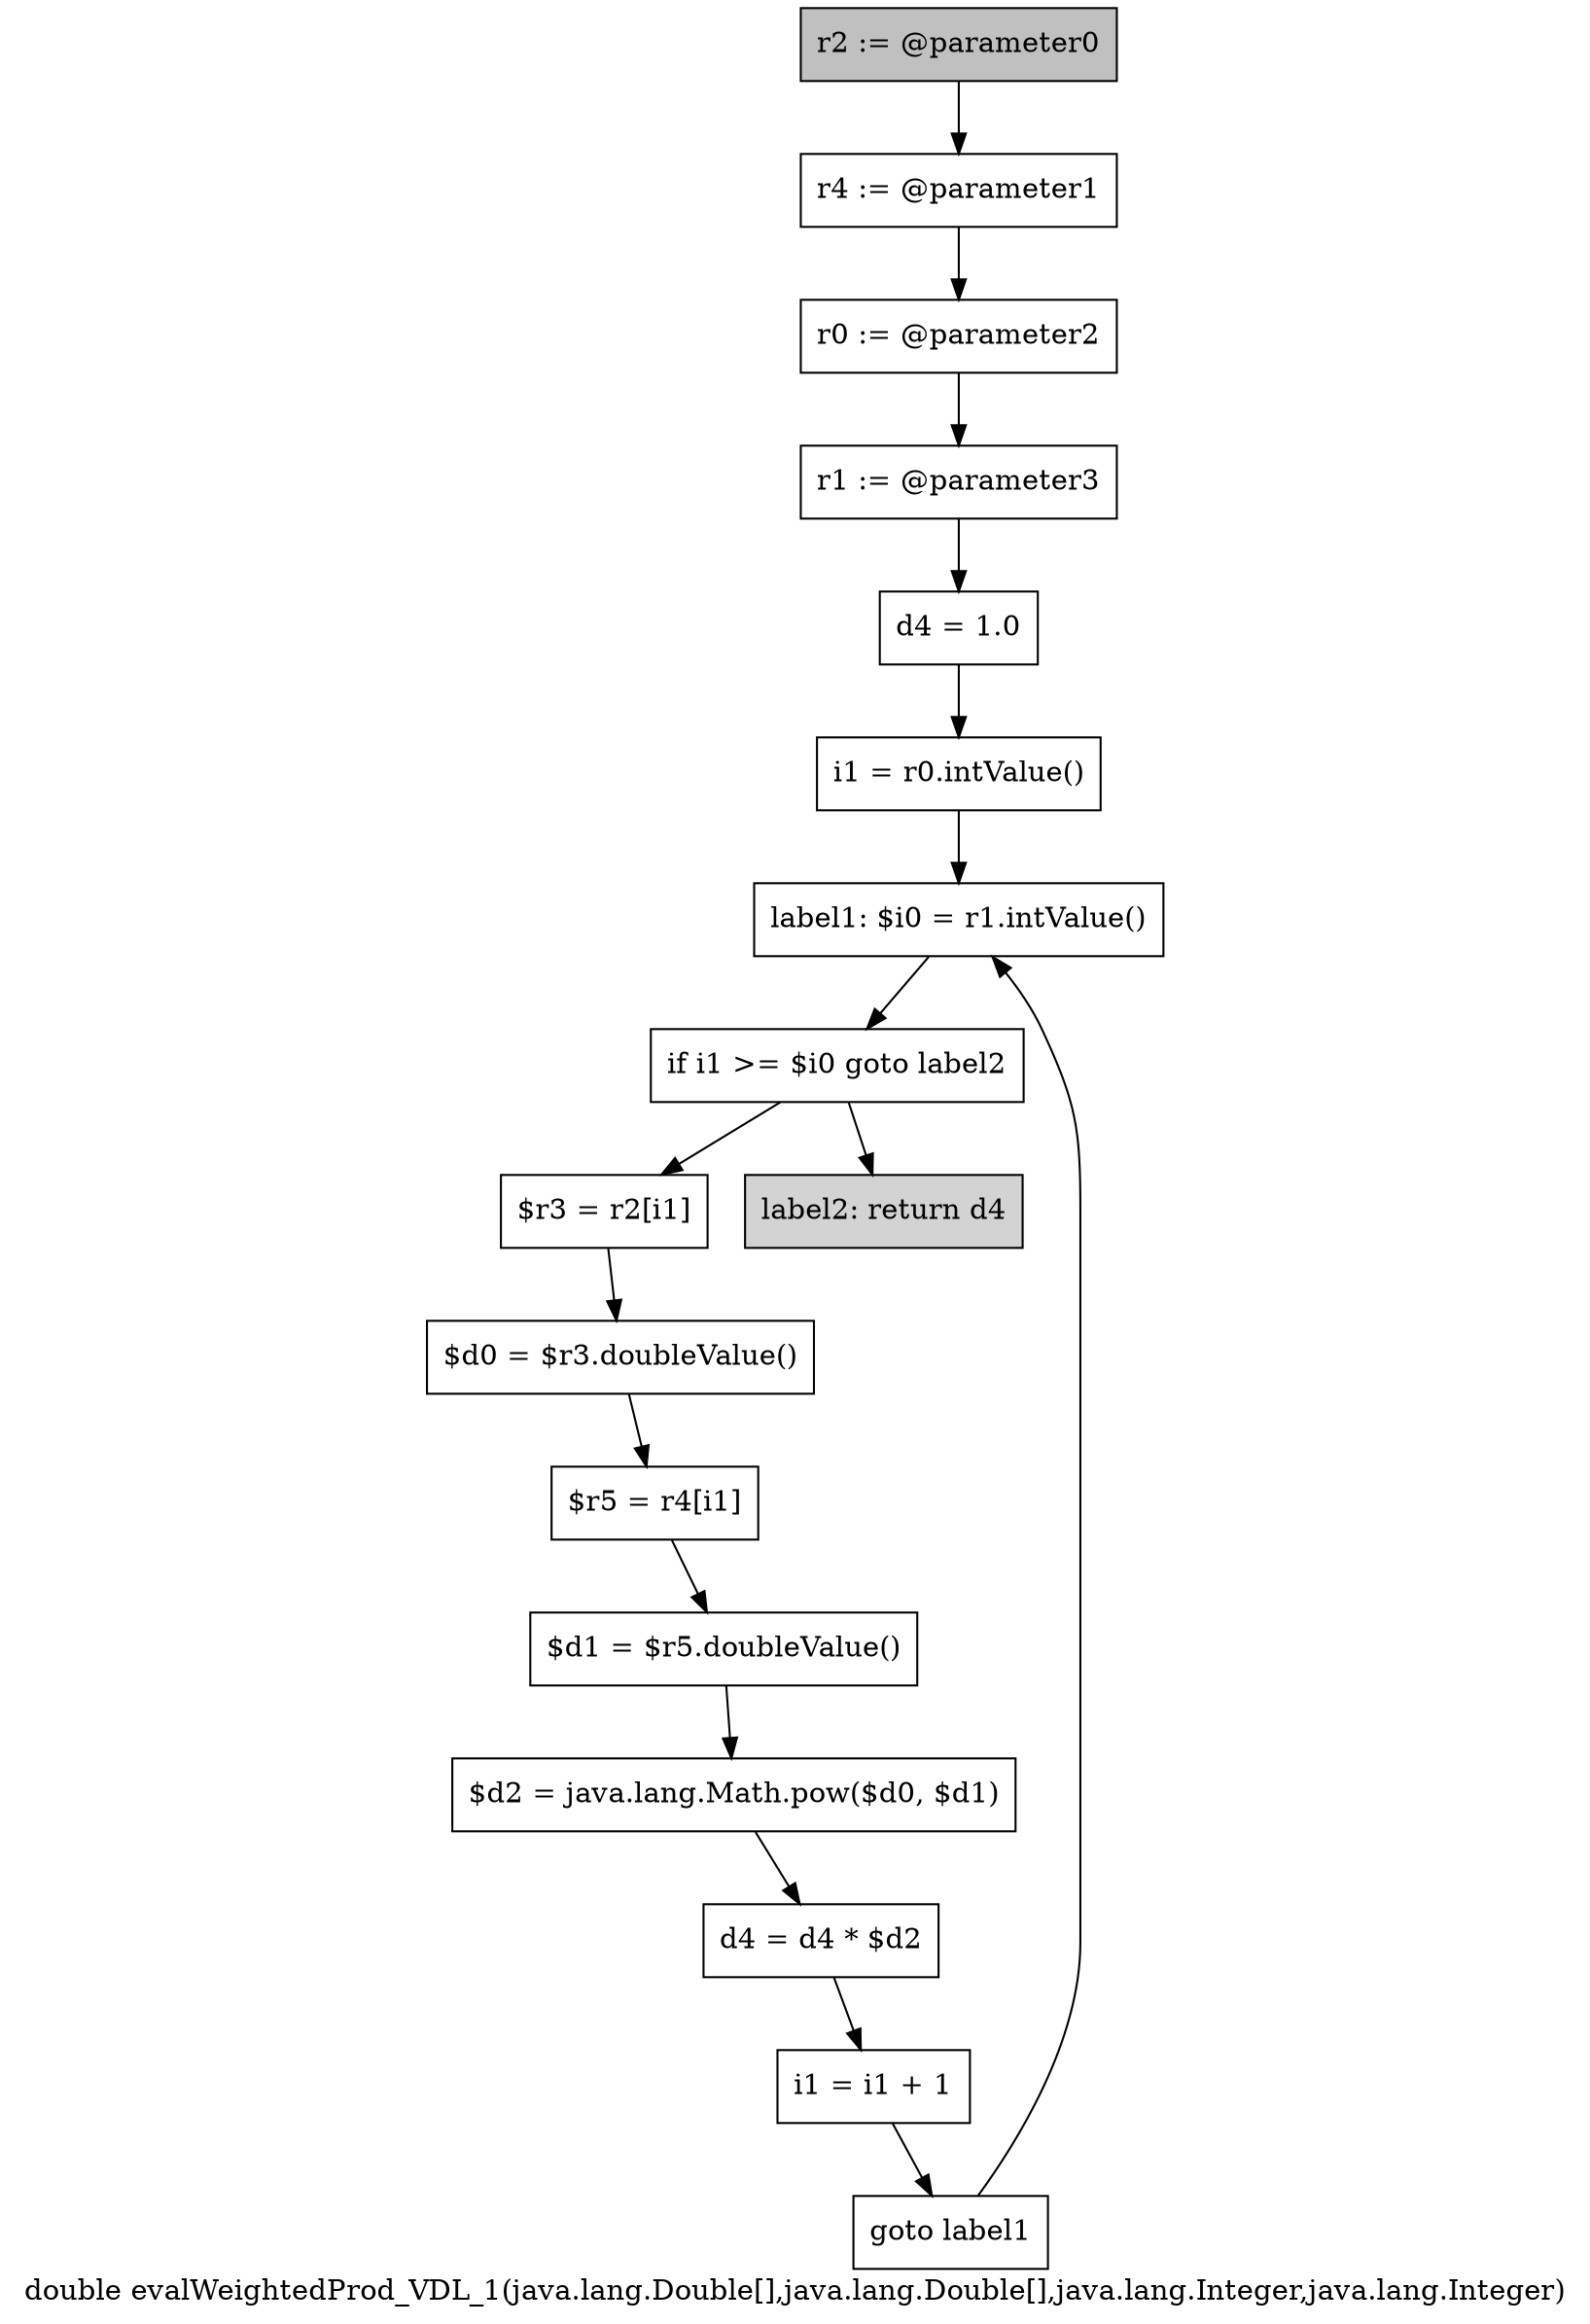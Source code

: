 digraph "double evalWeightedProd_VDL_1(java.lang.Double[],java.lang.Double[],java.lang.Integer,java.lang.Integer)" {
    label="double evalWeightedProd_VDL_1(java.lang.Double[],java.lang.Double[],java.lang.Integer,java.lang.Integer)";
    node [shape=box];
    "0" [style=filled,fillcolor=gray,label="r2 := @parameter0",];
    "1" [label="r4 := @parameter1",];
    "0"->"1";
    "2" [label="r0 := @parameter2",];
    "1"->"2";
    "3" [label="r1 := @parameter3",];
    "2"->"3";
    "4" [label="d4 = 1.0",];
    "3"->"4";
    "5" [label="i1 = r0.intValue()",];
    "4"->"5";
    "6" [label="label1: $i0 = r1.intValue()",];
    "5"->"6";
    "7" [label="if i1 >= $i0 goto label2",];
    "6"->"7";
    "8" [label="$r3 = r2[i1]",];
    "7"->"8";
    "16" [style=filled,fillcolor=lightgray,label="label2: return d4",];
    "7"->"16";
    "9" [label="$d0 = $r3.doubleValue()",];
    "8"->"9";
    "10" [label="$r5 = r4[i1]",];
    "9"->"10";
    "11" [label="$d1 = $r5.doubleValue()",];
    "10"->"11";
    "12" [label="$d2 = java.lang.Math.pow($d0, $d1)",];
    "11"->"12";
    "13" [label="d4 = d4 * $d2",];
    "12"->"13";
    "14" [label="i1 = i1 + 1",];
    "13"->"14";
    "15" [label="goto label1",];
    "14"->"15";
    "15"->"6";
}
